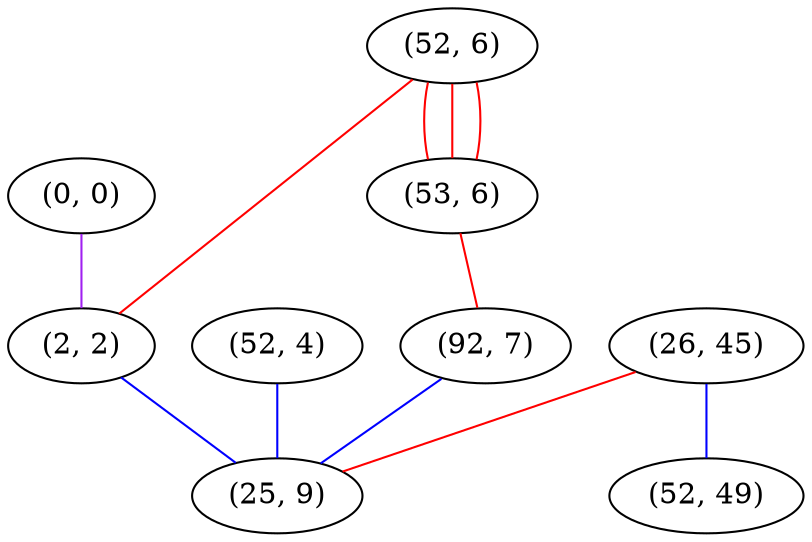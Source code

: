 graph "" {
"(0, 0)";
"(52, 4)";
"(52, 6)";
"(2, 2)";
"(53, 6)";
"(92, 7)";
"(26, 45)";
"(52, 49)";
"(25, 9)";
"(0, 0)" -- "(2, 2)"  [color=purple, key=0, weight=4];
"(52, 4)" -- "(25, 9)"  [color=blue, key=0, weight=3];
"(52, 6)" -- "(53, 6)"  [color=red, key=0, weight=1];
"(52, 6)" -- "(53, 6)"  [color=red, key=1, weight=1];
"(52, 6)" -- "(53, 6)"  [color=red, key=2, weight=1];
"(52, 6)" -- "(2, 2)"  [color=red, key=0, weight=1];
"(2, 2)" -- "(25, 9)"  [color=blue, key=0, weight=3];
"(53, 6)" -- "(92, 7)"  [color=red, key=0, weight=1];
"(92, 7)" -- "(25, 9)"  [color=blue, key=0, weight=3];
"(26, 45)" -- "(52, 49)"  [color=blue, key=0, weight=3];
"(26, 45)" -- "(25, 9)"  [color=red, key=0, weight=1];
}
